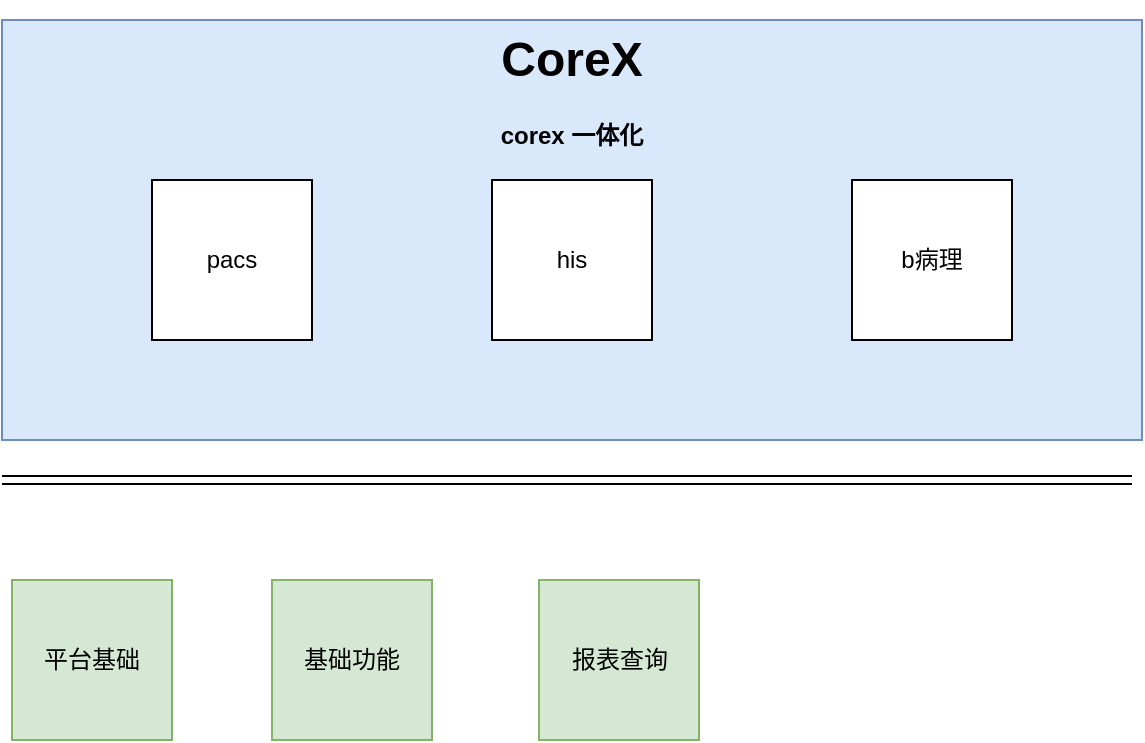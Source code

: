 <mxfile version="20.2.7" type="github">
  <diagram id="WOKK_zX9-oph1E145jrz" name="第 1 页">
    <mxGraphModel dx="1038" dy="547" grid="1" gridSize="10" guides="1" tooltips="1" connect="1" arrows="1" fold="1" page="1" pageScale="1" pageWidth="827" pageHeight="1169" math="0" shadow="0">
      <root>
        <mxCell id="0" />
        <mxCell id="1" parent="0" />
        <mxCell id="gUtFmB019ENjmxl0vDkh-9" value="&lt;h1&gt;CoreX&lt;/h1&gt;&lt;p&gt;&lt;b&gt;corex 一体化&lt;/b&gt;&lt;/p&gt;" style="text;html=1;strokeColor=#6c8ebf;fillColor=#dae8fc;spacing=5;spacingTop=-20;whiteSpace=wrap;overflow=hidden;rounded=0;align=center;" vertex="1" parent="1">
          <mxGeometry x="105" y="10" width="570" height="210" as="geometry" />
        </mxCell>
        <mxCell id="gUtFmB019ENjmxl0vDkh-1" value="平台基础" style="whiteSpace=wrap;html=1;aspect=fixed;fillColor=#d5e8d4;strokeColor=#82b366;" vertex="1" parent="1">
          <mxGeometry x="110" y="290" width="80" height="80" as="geometry" />
        </mxCell>
        <mxCell id="gUtFmB019ENjmxl0vDkh-2" value="基础功能" style="whiteSpace=wrap;html=1;aspect=fixed;fillColor=#d5e8d4;strokeColor=#82b366;" vertex="1" parent="1">
          <mxGeometry x="240" y="290" width="80" height="80" as="geometry" />
        </mxCell>
        <mxCell id="gUtFmB019ENjmxl0vDkh-3" value="his" style="whiteSpace=wrap;html=1;aspect=fixed;" vertex="1" parent="1">
          <mxGeometry x="350" y="90" width="80" height="80" as="geometry" />
        </mxCell>
        <mxCell id="gUtFmB019ENjmxl0vDkh-4" value="pacs" style="whiteSpace=wrap;html=1;aspect=fixed;" vertex="1" parent="1">
          <mxGeometry x="180" y="90" width="80" height="80" as="geometry" />
        </mxCell>
        <mxCell id="gUtFmB019ENjmxl0vDkh-5" value="b病理" style="whiteSpace=wrap;html=1;aspect=fixed;" vertex="1" parent="1">
          <mxGeometry x="530" y="90" width="80" height="80" as="geometry" />
        </mxCell>
        <mxCell id="gUtFmB019ENjmxl0vDkh-6" value="报表查询" style="whiteSpace=wrap;html=1;aspect=fixed;fillColor=#d5e8d4;strokeColor=#82b366;" vertex="1" parent="1">
          <mxGeometry x="373.5" y="290" width="80" height="80" as="geometry" />
        </mxCell>
        <mxCell id="gUtFmB019ENjmxl0vDkh-11" value="" style="shape=link;html=1;rounded=0;" edge="1" parent="1">
          <mxGeometry width="100" relative="1" as="geometry">
            <mxPoint x="105" y="240" as="sourcePoint" />
            <mxPoint x="670" y="240" as="targetPoint" />
          </mxGeometry>
        </mxCell>
      </root>
    </mxGraphModel>
  </diagram>
</mxfile>
